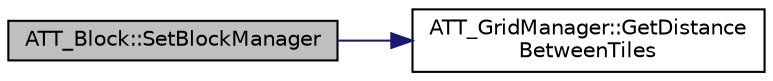 digraph "ATT_Block::SetBlockManager"
{
 // LATEX_PDF_SIZE
  edge [fontname="Helvetica",fontsize="10",labelfontname="Helvetica",labelfontsize="10"];
  node [fontname="Helvetica",fontsize="10",shape=record];
  rankdir="LR";
  Node34 [label="ATT_Block::SetBlockManager",height=0.2,width=0.4,color="black", fillcolor="grey75", style="filled", fontcolor="black",tooltip=" "];
  Node34 -> Node35 [color="midnightblue",fontsize="10",style="solid"];
  Node35 [label="ATT_GridManager::GetDistance\lBetweenTiles",height=0.2,width=0.4,color="black", fillcolor="white", style="filled",URL="$class_a_t_t___grid_manager.html#ac48caa79e0a7d2255484da80e5e563d3",tooltip=" "];
}
